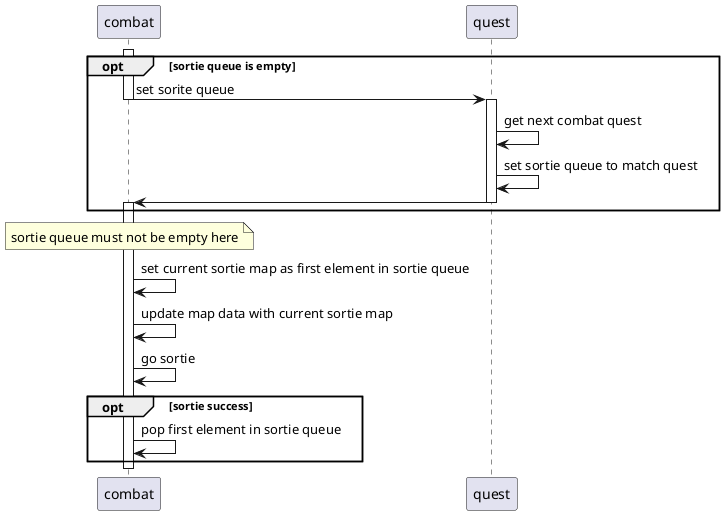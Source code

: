 @startuml

activate combat

opt sortie queue is empty
combat -> quest: set sorite queue
deactivate combat
activate quest
quest -> quest: get next combat quest
quest -> quest: set sortie queue to match quest
quest -> combat: 
deactivate quest
activate combat
end

note over combat
sortie queue must not be empty here
end note
combat -> combat: set current sortie map as first element in sortie queue

combat -> combat:  update map data with current sortie map

combat -> combat:  go sortie

opt sortie success
combat -> combat: pop first element in sortie queue
end

deactivate combat
@enduml

